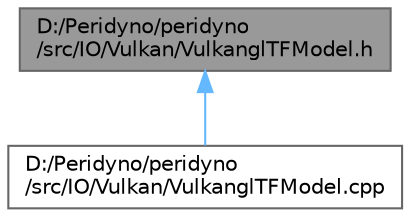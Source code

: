 digraph "D:/Peridyno/peridyno/src/IO/Vulkan/VulkanglTFModel.h"
{
 // LATEX_PDF_SIZE
  bgcolor="transparent";
  edge [fontname=Helvetica,fontsize=10,labelfontname=Helvetica,labelfontsize=10];
  node [fontname=Helvetica,fontsize=10,shape=box,height=0.2,width=0.4];
  Node1 [id="Node000001",label="D:/Peridyno/peridyno\l/src/IO/Vulkan/VulkanglTFModel.h",height=0.2,width=0.4,color="gray40", fillcolor="grey60", style="filled", fontcolor="black",tooltip=" "];
  Node1 -> Node2 [id="edge1_Node000001_Node000002",dir="back",color="steelblue1",style="solid",tooltip=" "];
  Node2 [id="Node000002",label="D:/Peridyno/peridyno\l/src/IO/Vulkan/VulkanglTFModel.cpp",height=0.2,width=0.4,color="grey40", fillcolor="white", style="filled",URL="$_vulkangl_t_f_model_8cpp.html",tooltip=" "];
}
